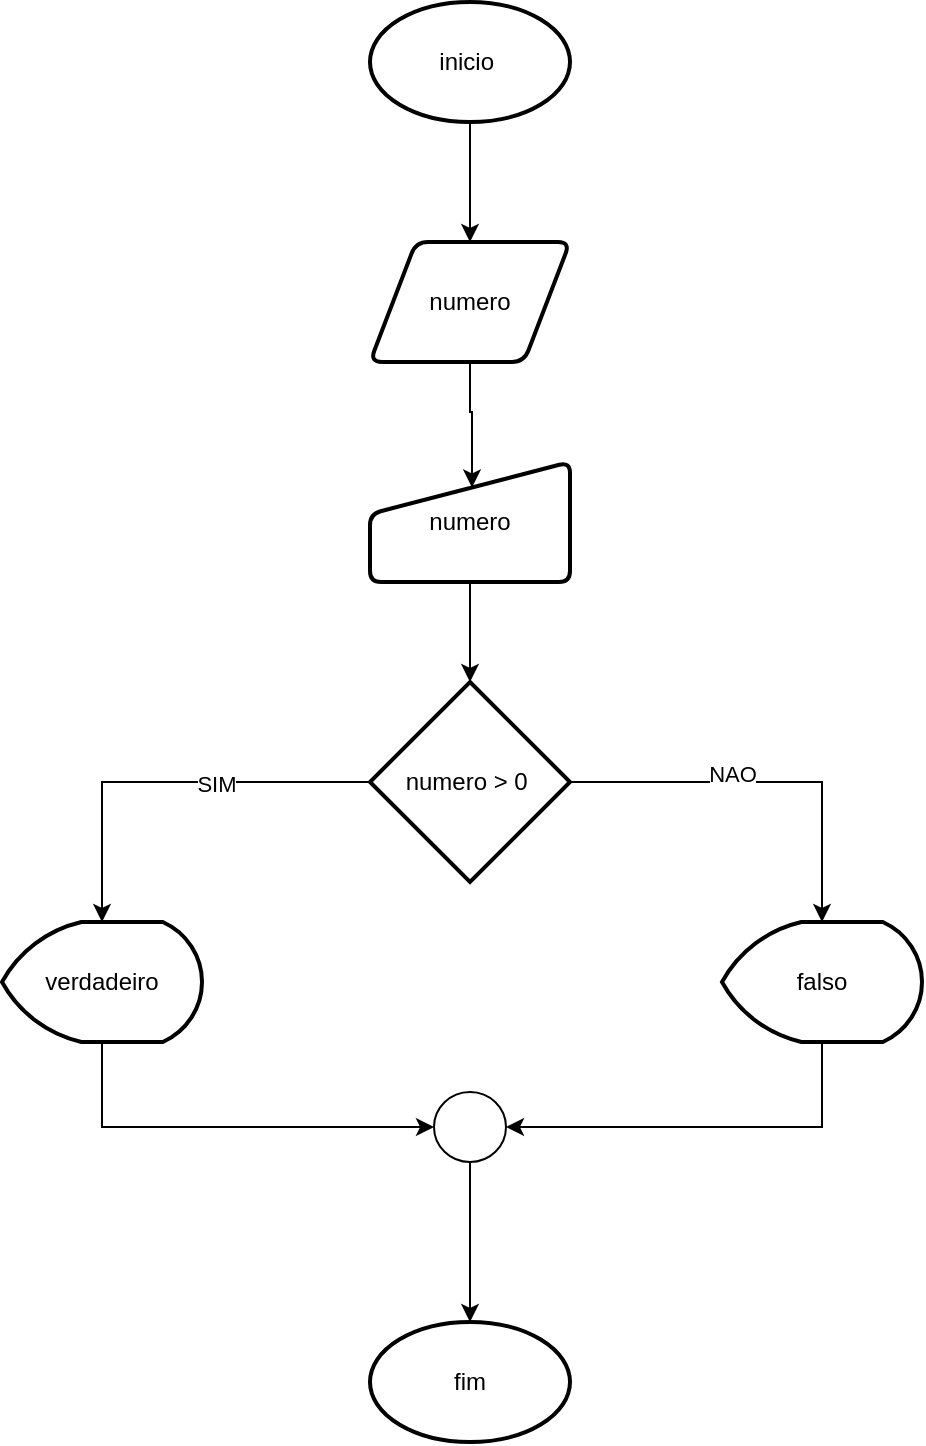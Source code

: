 <mxfile version="24.5.4" type="device">
  <diagram name="Página-1" id="a4RUyccj0ENWBwNmq1nu">
    <mxGraphModel dx="1246" dy="721" grid="1" gridSize="10" guides="1" tooltips="1" connect="1" arrows="1" fold="1" page="1" pageScale="1" pageWidth="827" pageHeight="1169" math="0" shadow="0">
      <root>
        <mxCell id="0" />
        <mxCell id="1" parent="0" />
        <mxCell id="9ZGcNbILq2gqEe3H0HH3-4" value="" style="edgeStyle=orthogonalEdgeStyle;rounded=0;orthogonalLoop=1;jettySize=auto;html=1;" edge="1" parent="1" source="9ZGcNbILq2gqEe3H0HH3-2" target="9ZGcNbILq2gqEe3H0HH3-3">
          <mxGeometry relative="1" as="geometry" />
        </mxCell>
        <mxCell id="9ZGcNbILq2gqEe3H0HH3-2" value="inicio&amp;nbsp;" style="strokeWidth=2;html=1;shape=mxgraph.flowchart.start_1;whiteSpace=wrap;" vertex="1" parent="1">
          <mxGeometry x="364" y="40" width="100" height="60" as="geometry" />
        </mxCell>
        <mxCell id="9ZGcNbILq2gqEe3H0HH3-3" value="numero" style="shape=parallelogram;html=1;strokeWidth=2;perimeter=parallelogramPerimeter;whiteSpace=wrap;rounded=1;arcSize=12;size=0.23;" vertex="1" parent="1">
          <mxGeometry x="364" y="160" width="100" height="60" as="geometry" />
        </mxCell>
        <mxCell id="9ZGcNbILq2gqEe3H0HH3-5" value="numero" style="html=1;strokeWidth=2;shape=manualInput;whiteSpace=wrap;rounded=1;size=26;arcSize=11;" vertex="1" parent="1">
          <mxGeometry x="364" y="270" width="100" height="60" as="geometry" />
        </mxCell>
        <mxCell id="9ZGcNbILq2gqEe3H0HH3-7" style="edgeStyle=orthogonalEdgeStyle;rounded=0;orthogonalLoop=1;jettySize=auto;html=1;exitX=0.5;exitY=1;exitDx=0;exitDy=0;entryX=0.51;entryY=0.212;entryDx=0;entryDy=0;entryPerimeter=0;" edge="1" parent="1" source="9ZGcNbILq2gqEe3H0HH3-3" target="9ZGcNbILq2gqEe3H0HH3-5">
          <mxGeometry relative="1" as="geometry" />
        </mxCell>
        <mxCell id="9ZGcNbILq2gqEe3H0HH3-15" value="" style="edgeStyle=orthogonalEdgeStyle;rounded=0;orthogonalLoop=1;jettySize=auto;html=1;" edge="1" parent="1" source="9ZGcNbILq2gqEe3H0HH3-8" target="9ZGcNbILq2gqEe3H0HH3-11">
          <mxGeometry relative="1" as="geometry" />
        </mxCell>
        <mxCell id="9ZGcNbILq2gqEe3H0HH3-16" value="SIM" style="edgeLabel;html=1;align=center;verticalAlign=middle;resizable=0;points=[];" vertex="1" connectable="0" parent="9ZGcNbILq2gqEe3H0HH3-15">
          <mxGeometry x="-0.237" y="1" relative="1" as="geometry">
            <mxPoint x="1" as="offset" />
          </mxGeometry>
        </mxCell>
        <mxCell id="9ZGcNbILq2gqEe3H0HH3-8" value="numero &amp;gt; 0&amp;nbsp;" style="strokeWidth=2;html=1;shape=mxgraph.flowchart.decision;whiteSpace=wrap;" vertex="1" parent="1">
          <mxGeometry x="364" y="380" width="100" height="100" as="geometry" />
        </mxCell>
        <mxCell id="9ZGcNbILq2gqEe3H0HH3-9" style="edgeStyle=orthogonalEdgeStyle;rounded=0;orthogonalLoop=1;jettySize=auto;html=1;exitX=0.5;exitY=1;exitDx=0;exitDy=0;entryX=0.5;entryY=0;entryDx=0;entryDy=0;entryPerimeter=0;" edge="1" parent="1" source="9ZGcNbILq2gqEe3H0HH3-5" target="9ZGcNbILq2gqEe3H0HH3-8">
          <mxGeometry relative="1" as="geometry" />
        </mxCell>
        <mxCell id="9ZGcNbILq2gqEe3H0HH3-10" value="falso" style="strokeWidth=2;html=1;shape=mxgraph.flowchart.display;whiteSpace=wrap;" vertex="1" parent="1">
          <mxGeometry x="540" y="500" width="100" height="60" as="geometry" />
        </mxCell>
        <mxCell id="9ZGcNbILq2gqEe3H0HH3-11" value="verdadeiro" style="strokeWidth=2;html=1;shape=mxgraph.flowchart.display;whiteSpace=wrap;" vertex="1" parent="1">
          <mxGeometry x="180" y="500" width="100" height="60" as="geometry" />
        </mxCell>
        <mxCell id="9ZGcNbILq2gqEe3H0HH3-12" style="edgeStyle=orthogonalEdgeStyle;rounded=0;orthogonalLoop=1;jettySize=auto;html=1;exitX=1;exitY=0.5;exitDx=0;exitDy=0;exitPerimeter=0;entryX=0.5;entryY=0;entryDx=0;entryDy=0;entryPerimeter=0;" edge="1" parent="1" source="9ZGcNbILq2gqEe3H0HH3-8" target="9ZGcNbILq2gqEe3H0HH3-10">
          <mxGeometry relative="1" as="geometry" />
        </mxCell>
        <mxCell id="9ZGcNbILq2gqEe3H0HH3-17" value="NAO" style="edgeLabel;html=1;align=center;verticalAlign=middle;resizable=0;points=[];" vertex="1" connectable="0" parent="9ZGcNbILq2gqEe3H0HH3-12">
          <mxGeometry x="-0.189" y="4" relative="1" as="geometry">
            <mxPoint x="1" as="offset" />
          </mxGeometry>
        </mxCell>
        <mxCell id="9ZGcNbILq2gqEe3H0HH3-18" value="" style="verticalLabelPosition=bottom;verticalAlign=top;html=1;shape=mxgraph.flowchart.on-page_reference;" vertex="1" parent="1">
          <mxGeometry x="396" y="585" width="36" height="35" as="geometry" />
        </mxCell>
        <mxCell id="9ZGcNbILq2gqEe3H0HH3-19" style="edgeStyle=orthogonalEdgeStyle;rounded=0;orthogonalLoop=1;jettySize=auto;html=1;exitX=0.5;exitY=1;exitDx=0;exitDy=0;exitPerimeter=0;entryX=1;entryY=0.5;entryDx=0;entryDy=0;entryPerimeter=0;" edge="1" parent="1" source="9ZGcNbILq2gqEe3H0HH3-10" target="9ZGcNbILq2gqEe3H0HH3-18">
          <mxGeometry relative="1" as="geometry" />
        </mxCell>
        <mxCell id="9ZGcNbILq2gqEe3H0HH3-20" style="edgeStyle=orthogonalEdgeStyle;rounded=0;orthogonalLoop=1;jettySize=auto;html=1;exitX=0.5;exitY=1;exitDx=0;exitDy=0;exitPerimeter=0;entryX=0;entryY=0.5;entryDx=0;entryDy=0;entryPerimeter=0;" edge="1" parent="1" source="9ZGcNbILq2gqEe3H0HH3-11" target="9ZGcNbILq2gqEe3H0HH3-18">
          <mxGeometry relative="1" as="geometry" />
        </mxCell>
        <mxCell id="9ZGcNbILq2gqEe3H0HH3-21" value="fim" style="strokeWidth=2;html=1;shape=mxgraph.flowchart.start_1;whiteSpace=wrap;" vertex="1" parent="1">
          <mxGeometry x="364" y="700" width="100" height="60" as="geometry" />
        </mxCell>
        <mxCell id="9ZGcNbILq2gqEe3H0HH3-22" style="edgeStyle=orthogonalEdgeStyle;rounded=0;orthogonalLoop=1;jettySize=auto;html=1;exitX=0.5;exitY=1;exitDx=0;exitDy=0;exitPerimeter=0;entryX=0.5;entryY=0;entryDx=0;entryDy=0;entryPerimeter=0;" edge="1" parent="1" source="9ZGcNbILq2gqEe3H0HH3-18" target="9ZGcNbILq2gqEe3H0HH3-21">
          <mxGeometry relative="1" as="geometry" />
        </mxCell>
      </root>
    </mxGraphModel>
  </diagram>
</mxfile>
